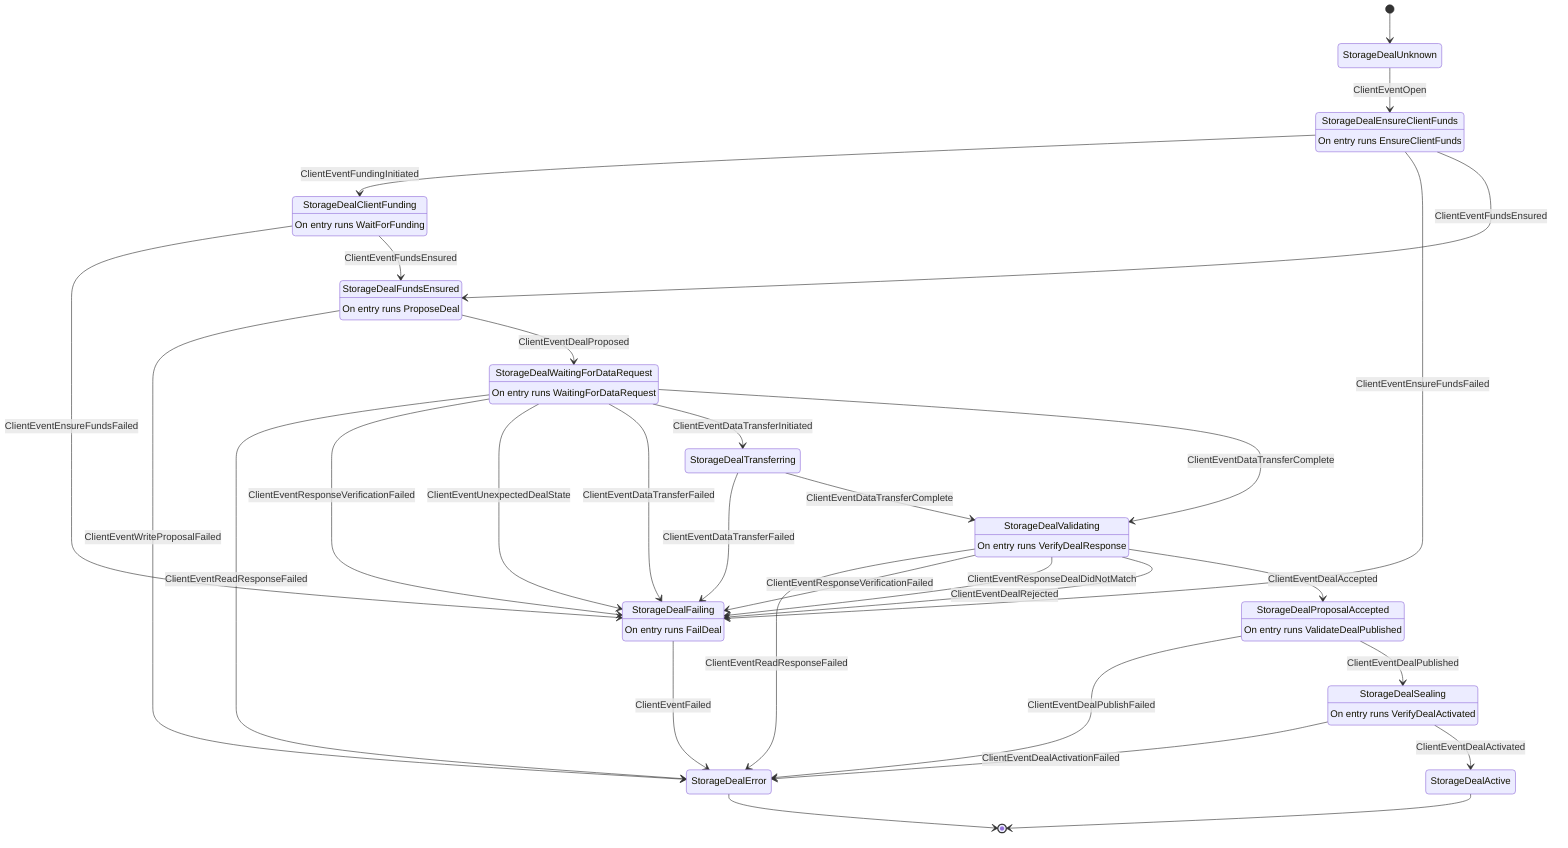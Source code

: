 stateDiagram-v2
	state "StorageDealUnknown" as 0
	state "StorageDealEnsureClientFunds" as 17
	state "StorageDealClientFunding" as 19
	state "StorageDealFailing" as 7
	state "StorageDealFundsEnsured" as 9
	state "StorageDealError" as 22
	state "StorageDealWaitingForDataRequest" as 10
	state "StorageDealValidating" as 11
	state "StorageDealTransferring" as 13
	state "StorageDealProposalAccepted" as 3
	state "StorageDealSealing" as 5
	state "StorageDealActive" as 6
	17 : On entry runs EnsureClientFunds
	19 : On entry runs WaitForFunding
	7 : On entry runs FailDeal
	9 : On entry runs ProposeDeal
	10 : On entry runs WaitingForDataRequest
	11 : On entry runs VerifyDealResponse
	3 : On entry runs ValidateDealPublished
	5 : On entry runs VerifyDealActivated
	[*] --> 0
	0 --> 17 : ClientEventOpen
	17 --> 19 : ClientEventFundingInitiated
	19 --> 7 : ClientEventEnsureFundsFailed
	17 --> 7 : ClientEventEnsureFundsFailed
	17 --> 9 : ClientEventFundsEnsured
	19 --> 9 : ClientEventFundsEnsured
	9 --> 22 : ClientEventWriteProposalFailed
	9 --> 10 : ClientEventDealProposed
	10 --> 22 : ClientEventReadResponseFailed
	11 --> 22 : ClientEventReadResponseFailed
	11 --> 7 : ClientEventResponseVerificationFailed
	10 --> 7 : ClientEventResponseVerificationFailed
	10 --> 7 : ClientEventUnexpectedDealState
	10 --> 7 : ClientEventDataTransferFailed
	13 --> 7 : ClientEventDataTransferFailed
	10 --> 13 : ClientEventDataTransferInitiated
	10 --> 11 : ClientEventDataTransferComplete
	13 --> 11 : ClientEventDataTransferComplete
	11 --> 7 : ClientEventResponseDealDidNotMatch
	11 --> 7 : ClientEventDealRejected
	11 --> 3 : ClientEventDealAccepted
	3 --> 22 : ClientEventDealPublishFailed
	3 --> 5 : ClientEventDealPublished
	5 --> 22 : ClientEventDealActivationFailed
	5 --> 6 : ClientEventDealActivated
	7 --> 22 : ClientEventFailed
	6 --> [*]
	22 --> [*]